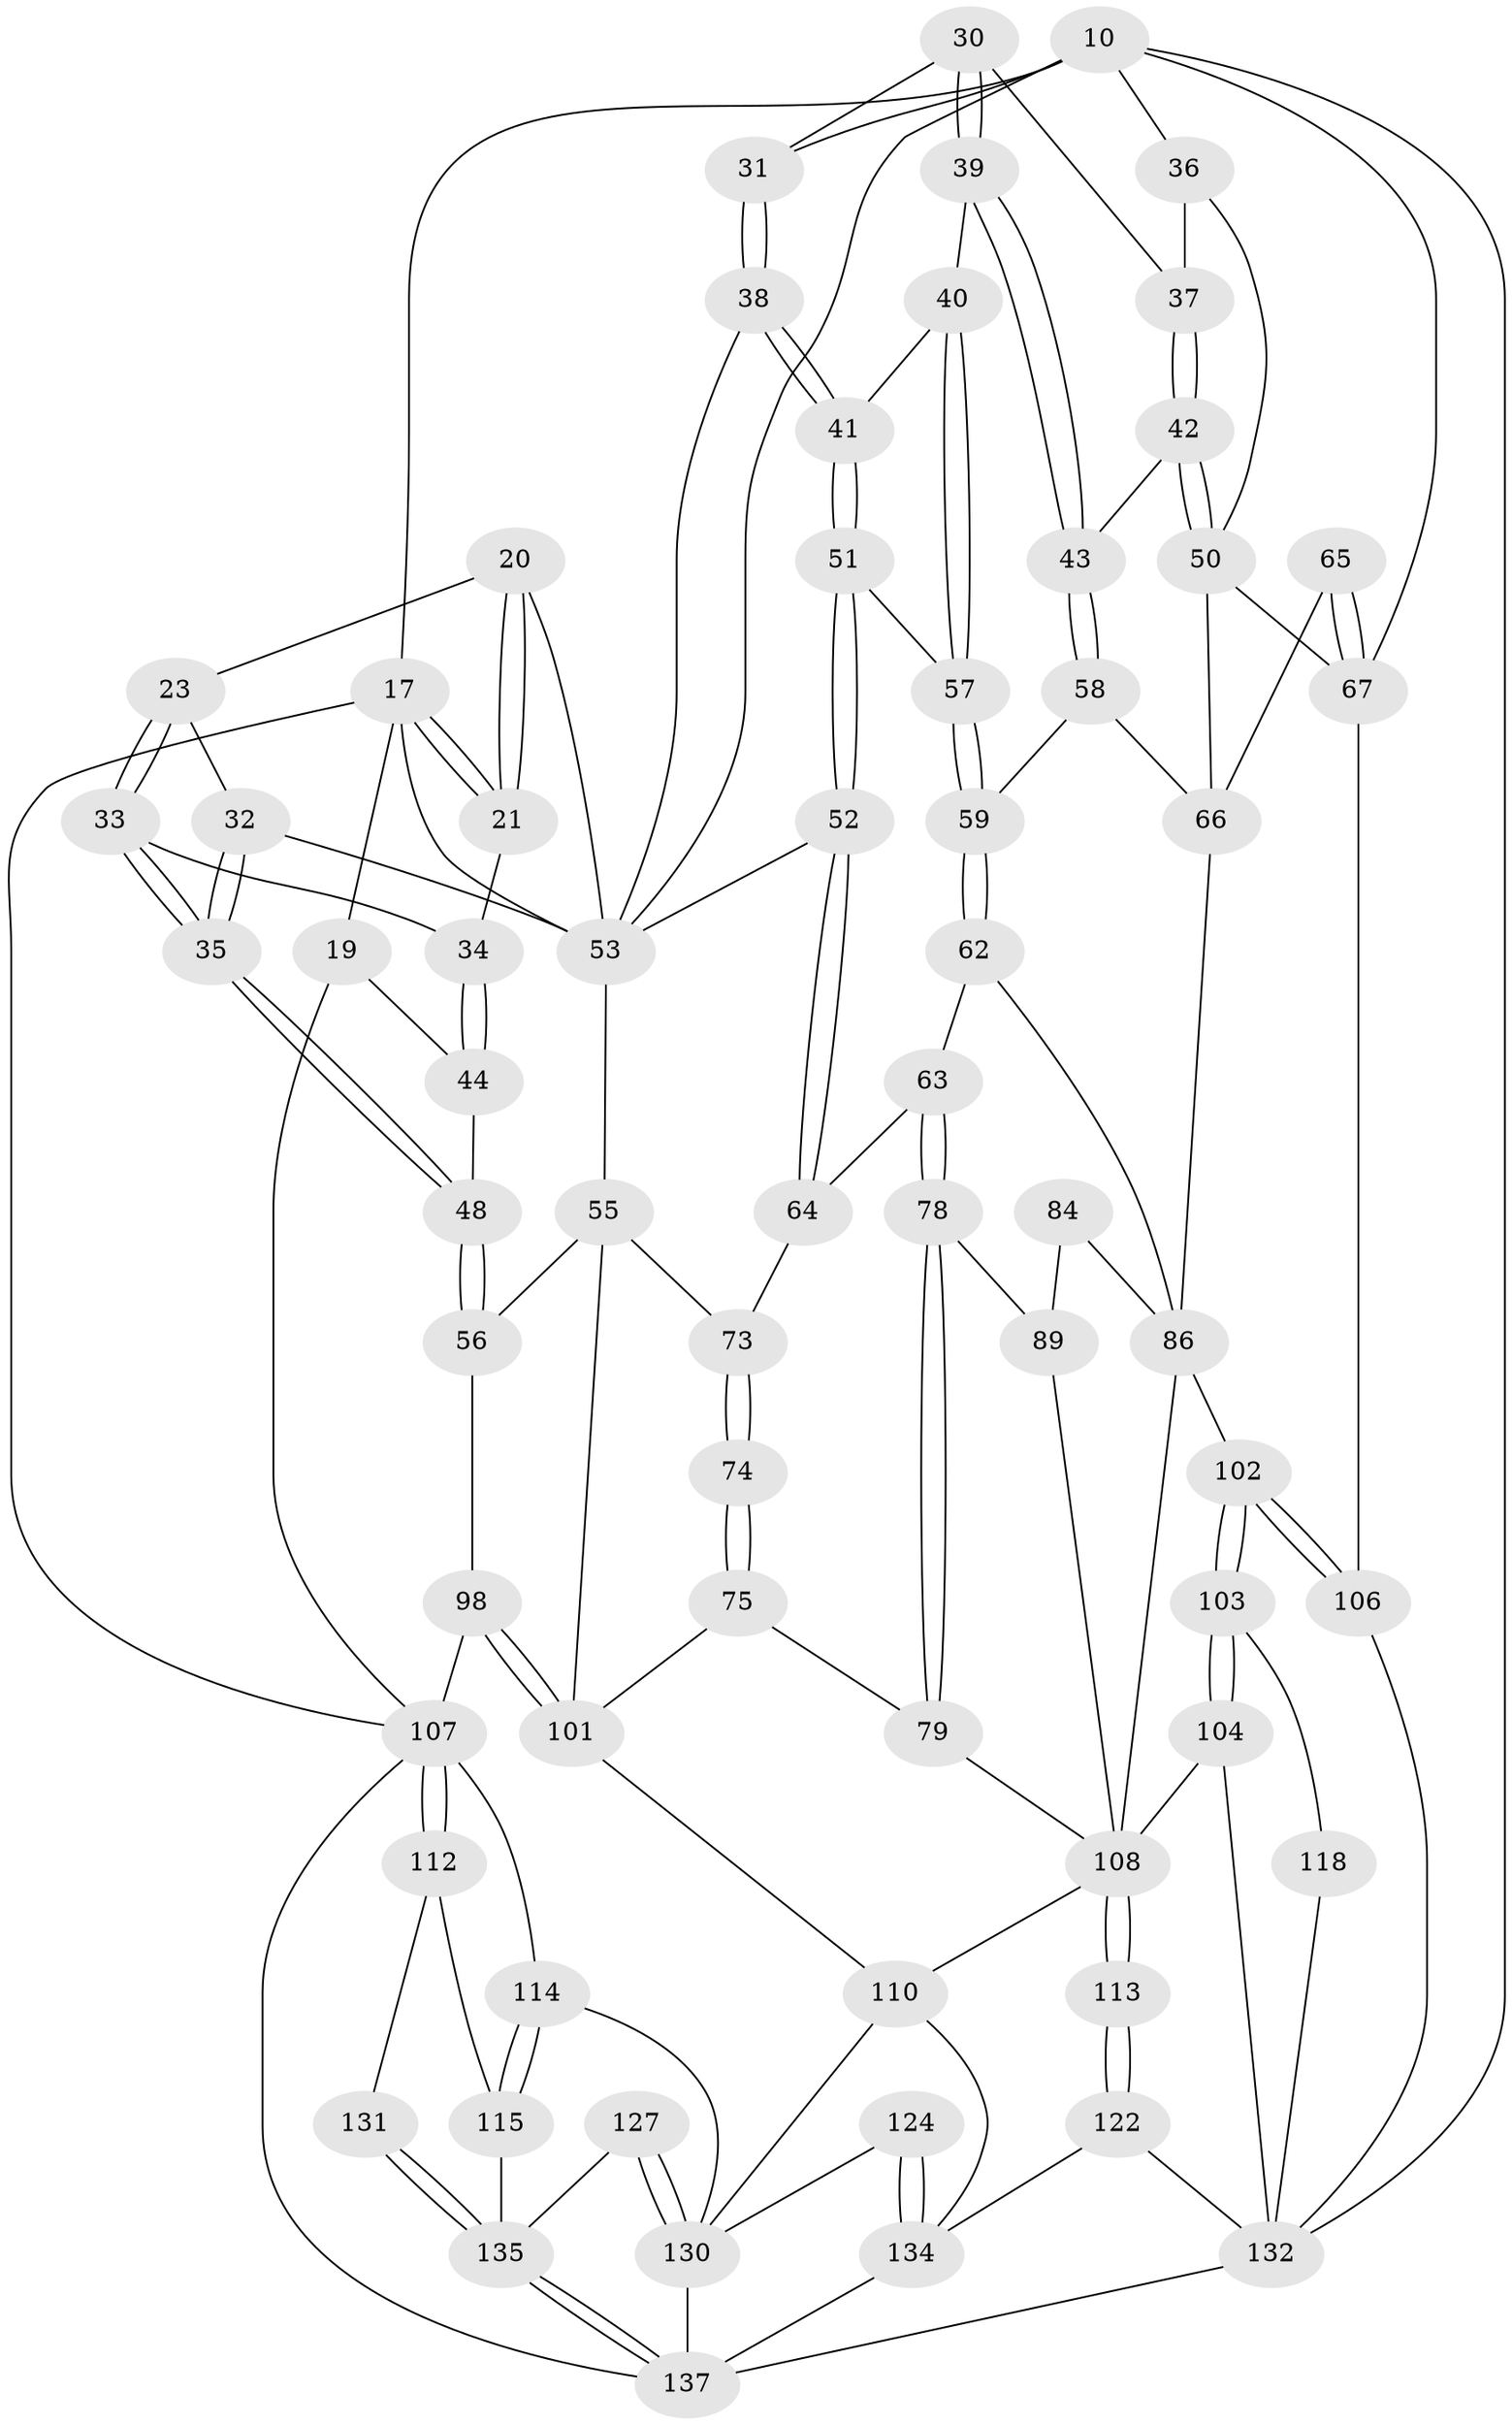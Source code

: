 // original degree distribution, {3: 0.021897810218978103, 6: 0.21897810218978103, 5: 0.5328467153284672, 4: 0.22627737226277372}
// Generated by graph-tools (version 1.1) at 2025/02/03/09/25 05:02:18]
// undirected, 68 vertices, 152 edges
graph export_dot {
graph [start="1"]
  node [color=gray90,style=filled];
  10 [pos="+0.4759307446554815+0.014141462511950339",super="+6+9+8"];
  17 [pos="+0.04133693335540674+0.22558014679561184",super="+14+5+4"];
  19 [pos="+0+0.3483627208613719",super="+18"];
  20 [pos="+0.15494317408844083+0.04681354990544578"];
  21 [pos="+0.14385641961179746+0.14954162810536012"];
  23 [pos="+0.26069103680297184+0.1404187894756564"];
  30 [pos="+0.6816481474964841+0.14292671591733214"];
  31 [pos="+0.6718307643363601+0.1377750083118831",super="+28+24"];
  32 [pos="+0.3836820866188372+0.1806447653814906",super="+22"];
  33 [pos="+0.22269517481141696+0.2012928412036364"];
  34 [pos="+0.19628085418000943+0.18835187014724686"];
  35 [pos="+0.25163127347351216+0.25757702521365716"];
  36 [pos="+0.8685595470661678+0.1807173102960516",super="+16+15"];
  37 [pos="+0.807160489987081+0.21609914347291206",super="+29"];
  38 [pos="+0.6363408578336868+0.2434036507635671",super="+25"];
  39 [pos="+0.714186497341694+0.25913948754137445"];
  40 [pos="+0.7056340219938477+0.26293868541342236"];
  41 [pos="+0.654944263057774+0.26630896412294885"];
  42 [pos="+0.794804064453899+0.23846359192336822"];
  43 [pos="+0.739903936221863+0.2661387958630213"];
  44 [pos="+0.09304394089621484+0.3074397020113603"];
  48 [pos="+0.2394633928582531+0.32296516590352026"];
  50 [pos="+0.8506508447808385+0.31629105425986875",super="+49+47"];
  51 [pos="+0.6184169781401011+0.3062237299781226"];
  52 [pos="+0.5565914675156648+0.3516491275154627"];
  53 [pos="+0.47447388828119424+0.3064827857533092",super="+27+13"];
  55 [pos="+0.3696853640285575+0.38718538906446853",super="+54"];
  56 [pos="+0.27355665622706443+0.3747448226287396"];
  57 [pos="+0.6825660697704888+0.32699475690320656"];
  58 [pos="+0.7554340464907268+0.3351911517593855"];
  59 [pos="+0.6856748738670836+0.3859792479674974"];
  62 [pos="+0.6684942967233529+0.4134301007125177"];
  63 [pos="+0.622277180661997+0.4091545287144445"];
  64 [pos="+0.582638821472208+0.38579751657893324"];
  65 [pos="+0.9000076756076136+0.43620446722651024"];
  66 [pos="+0.837032249425621+0.43182148002085863",super="+60"];
  67 [pos="+1+0.5239086017881565",super="+45+61"];
  73 [pos="+0.4626936760373351+0.41773179417998013",super="+72"];
  74 [pos="+0.5097584263445596+0.5316778305526727"];
  75 [pos="+0.5038457479576397+0.5949395980857265"];
  78 [pos="+0.6054424938084889+0.4952377519138193"];
  79 [pos="+0.5046886873237704+0.595252605712504"];
  84 [pos="+0.7217536240962862+0.5337802804518306",super="+80"];
  86 [pos="+0.7863778551429341+0.5601221467421618",super="+85+71"];
  89 [pos="+0.6509318852512334+0.5383357093577019",super="+81"];
  98 [pos="+0.2567007713256692+0.7146121295938606",super="+82+83+68"];
  101 [pos="+0.38035165797405107+0.6782779198945279",super="+77"];
  102 [pos="+0.8793378930761404+0.6505834289379214",super="+88"];
  103 [pos="+0.8167033213446488+0.7424141555401901"];
  104 [pos="+0.812037332260598+0.7456816123285979"];
  106 [pos="+1+0.6379459808423178",super="+95+87"];
  107 [pos="+0+0.8495273793098125",super="+97+69+100"];
  108 [pos="+0.5695220728646851+0.7318891061985892",super="+92+105"];
  110 [pos="+0.40826354760856076+0.7262846026512797",super="+109"];
  112 [pos="+0+0.8480691482729656",super="+111"];
  113 [pos="+0.6823820452025572+0.7856103554255877"];
  114 [pos="+0.25515810230723723+0.720872505424578"];
  115 [pos="+0.17341850491469002+0.804907150924367"];
  118 [pos="+0.9717502275522473+0.7216791700066864"];
  122 [pos="+0.6806812007805187+0.8286637984333312"];
  124 [pos="+0.47964618907341294+0.8876814103537353"];
  127 [pos="+0.31333586510685796+0.8478859102001023"];
  130 [pos="+0.4213684003491683+0.9424791001055594",super="+125+117"];
  131 [pos="+0+0.8779478140684756"];
  132 [pos="+0.8242788452406846+1",super="+93+121+120+119"];
  134 [pos="+0.6647197420080522+0.9619705633118958",super="+126+123"];
  135 [pos="+0.20352906672092394+1",super="+128+129"];
  137 [pos="+0.2709803704264951+1",super="+136"];
  10 -- 17 [weight=2];
  10 -- 36 [weight=2];
  10 -- 31 [weight=2];
  10 -- 67;
  10 -- 132;
  10 -- 53;
  17 -- 21;
  17 -- 21;
  17 -- 107;
  17 -- 19 [weight=2];
  17 -- 53;
  19 -- 44;
  19 -- 107;
  20 -- 21;
  20 -- 21;
  20 -- 23;
  20 -- 53;
  21 -- 34;
  23 -- 33;
  23 -- 33;
  23 -- 32;
  30 -- 31;
  30 -- 39;
  30 -- 39;
  30 -- 37;
  31 -- 38 [weight=2];
  31 -- 38;
  32 -- 35;
  32 -- 35;
  32 -- 53 [weight=2];
  33 -- 34;
  33 -- 35;
  33 -- 35;
  34 -- 44;
  34 -- 44;
  35 -- 48;
  35 -- 48;
  36 -- 37 [weight=2];
  36 -- 50;
  37 -- 42;
  37 -- 42;
  38 -- 41;
  38 -- 41;
  38 -- 53;
  39 -- 40;
  39 -- 43;
  39 -- 43;
  40 -- 41;
  40 -- 57;
  40 -- 57;
  41 -- 51;
  41 -- 51;
  42 -- 43;
  42 -- 50;
  42 -- 50;
  43 -- 58;
  43 -- 58;
  44 -- 48;
  48 -- 56;
  48 -- 56;
  50 -- 67 [weight=2];
  50 -- 66;
  51 -- 52;
  51 -- 52;
  51 -- 57;
  52 -- 53;
  52 -- 64;
  52 -- 64;
  53 -- 55;
  55 -- 56;
  55 -- 101;
  55 -- 73;
  56 -- 98;
  57 -- 59;
  57 -- 59;
  58 -- 59;
  58 -- 66;
  59 -- 62;
  59 -- 62;
  62 -- 63;
  62 -- 86;
  63 -- 64;
  63 -- 78;
  63 -- 78;
  64 -- 73;
  65 -- 66;
  65 -- 67 [weight=2];
  65 -- 67;
  66 -- 86;
  67 -- 106;
  73 -- 74 [weight=2];
  73 -- 74;
  74 -- 75;
  74 -- 75;
  75 -- 79;
  75 -- 101;
  78 -- 79;
  78 -- 79;
  78 -- 89;
  79 -- 108;
  84 -- 89 [weight=2];
  84 -- 86 [weight=2];
  86 -- 102;
  86 -- 108;
  89 -- 108;
  98 -- 101 [weight=2];
  98 -- 101;
  98 -- 107 [weight=3];
  101 -- 110;
  102 -- 103;
  102 -- 103;
  102 -- 106 [weight=2];
  102 -- 106;
  103 -- 104;
  103 -- 104;
  103 -- 118;
  104 -- 108;
  104 -- 132;
  106 -- 132 [weight=2];
  107 -- 112 [weight=2];
  107 -- 112;
  107 -- 137;
  107 -- 114;
  108 -- 113 [weight=2];
  108 -- 113;
  108 -- 110;
  110 -- 134;
  110 -- 130;
  112 -- 131;
  112 -- 115;
  113 -- 122;
  113 -- 122;
  114 -- 115;
  114 -- 115;
  114 -- 130;
  115 -- 135;
  118 -- 132;
  122 -- 132;
  122 -- 134;
  124 -- 134 [weight=2];
  124 -- 134;
  124 -- 130;
  127 -- 130 [weight=2];
  127 -- 130;
  127 -- 135;
  130 -- 137;
  131 -- 135 [weight=2];
  131 -- 135;
  132 -- 137 [weight=2];
  134 -- 137;
  135 -- 137;
  135 -- 137;
}
